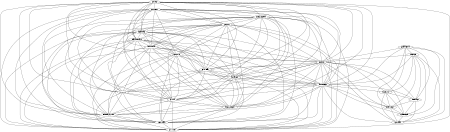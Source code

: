 graph G {
size="3,3";
node [fontsize=7, fontname="Helvetica"];
edge [fontsize=7, fontname="Helvetica"];
node0 [label="Raoul H Bain", width=0.27433100247,height=0.27433100247];
node1 [label="Boris L Blotto", width=0.27433100247,height=0.27433100247];
node2 [label="Jonathan A Campbell", width=0.27433100247,height=0.27433100247];
node3 [label="A Channing", width=0.27433100247,height=0.27433100247];
node4 [label="Rafael O De Sa", width=0.27433100247,height=0.27433100247];
node5 [label="Stephen C Donnellan", width=0.27433100247,height=0.27433100247];
node6 [label="Robert C Drewes", width=0.27433100247,height=0.27433100247];
node7 [label="Julián Faivovich", width=0.27433100247,height=0.27433100247];
node8 [label="Taran Grant", width=0.27433100247,height=0.27433100247];
node9 [label="David M Green", width=0.27433100247,height=0.27433100247];
node10 [label="Alexander Haas", width=0.27433100247,height=0.27433100247];
node11 [label="Celio F B Haddad", width=0.27433100247,height=0.27433100247];
node12 [label="John D Lynch", width=0.27433100247,height=0.27433100247];
node13 [label="Paul Moler", width=0.27433100247,height=0.27433100247];
node14 [label="Ronald A Nussbaum", width=0.27433100247,height=0.27433100247];
node15 [label="Christopher J Raxworthy", width=0.27433100247,height=0.27433100247];
node16 [label="Ward C Wheeler", width=0.27433100247,height=0.27433100247];
node17 [label="Mark Wilkinson", width=0.27433100247,height=0.27433100247];
node18 [label="Janalee P Caldwell", width=0.27433100247,height=0.27433100247];
node19 [label="Ron Gagliardo", width=0.27433100247,height=0.27433100247];
node20 [label="Philippe J R Kok", width=0.27433100247,height=0.27433100247];
node21 [label="D Bruce Means", width=0.27433100247,height=0.27433100247];
node22 [label="Brice P Noonan", width=0.27433100247,height=0.27433100247];
node23 [label="Walter E Schargel", width=0.27433100247,height=0.27433100247];
node24 [label="Ward Wheeler", width=0.27433100247,height=0.27433100247];
node0 -- node1 [label=""];
node0 -- node2 [label=""];
node0 -- node3 [label=""];
node0 -- node4 [label=""];
node0 -- node5 [label=""];
node0 -- node6 [label=""];
node0 -- node7 [label=""];
node0 -- node8 [label=""];
node0 -- node9 [label=""];
node0 -- node10 [label=""];
node0 -- node11 [label=""];
node0 -- node12 [label=""];
node0 -- node13 [label=""];
node0 -- node14 [label=""];
node0 -- node15 [label=""];
node0 -- node16 [label=""];
node0 -- node17 [label=""];
node1 -- node2 [label=""];
node1 -- node3 [label=""];
node1 -- node4 [label=""];
node1 -- node5 [label=""];
node1 -- node6 [label=""];
node1 -- node7 [label=""];
node1 -- node8 [label=""];
node1 -- node9 [label=""];
node1 -- node10 [label=""];
node1 -- node11 [label=""];
node1 -- node12 [label=""];
node1 -- node13 [label=""];
node1 -- node14 [label=""];
node1 -- node15 [label=""];
node1 -- node16 [label=""];
node1 -- node17 [label=""];
node18 -- node19 [label=""];
node18 -- node8 [label=""];
node18 -- node11 [label=""];
node18 -- node20 [label=""];
node18 -- node21 [label=""];
node18 -- node22 [label=""];
node18 -- node23 [label=""];
node18 -- node24 [label=""];
node2 -- node3 [label=""];
node2 -- node4 [label=""];
node2 -- node5 [label=""];
node2 -- node6 [label=""];
node2 -- node7 [label=""];
node2 -- node8 [label=""];
node2 -- node9 [label=""];
node2 -- node10 [label=""];
node2 -- node11 [label=""];
node2 -- node12 [label=""];
node2 -- node13 [label=""];
node2 -- node14 [label=""];
node2 -- node15 [label=""];
node2 -- node16 [label=""];
node2 -- node17 [label=""];
node3 -- node4 [label=""];
node3 -- node5 [label=""];
node3 -- node6 [label=""];
node3 -- node7 [label=""];
node3 -- node8 [label=""];
node3 -- node9 [label=""];
node3 -- node10 [label=""];
node3 -- node11 [label=""];
node3 -- node12 [label=""];
node3 -- node13 [label=""];
node3 -- node14 [label=""];
node3 -- node15 [label=""];
node3 -- node16 [label=""];
node3 -- node17 [label=""];
node4 -- node5 [label=""];
node4 -- node6 [label=""];
node4 -- node7 [label=""];
node4 -- node8 [label=""];
node4 -- node9 [label=""];
node4 -- node10 [label=""];
node4 -- node11 [label=""];
node4 -- node12 [label=""];
node4 -- node13 [label=""];
node4 -- node14 [label=""];
node4 -- node15 [label=""];
node4 -- node16 [label=""];
node4 -- node17 [label=""];
node5 -- node6 [label=""];
node5 -- node7 [label=""];
node5 -- node8 [label=""];
node5 -- node9 [label=""];
node5 -- node10 [label=""];
node5 -- node11 [label=""];
node5 -- node12 [label=""];
node5 -- node13 [label=""];
node5 -- node14 [label=""];
node5 -- node15 [label=""];
node5 -- node16 [label=""];
node5 -- node17 [label=""];
node6 -- node7 [label=""];
node6 -- node8 [label=""];
node6 -- node9 [label=""];
node6 -- node10 [label=""];
node6 -- node11 [label=""];
node6 -- node12 [label=""];
node6 -- node13 [label=""];
node6 -- node14 [label=""];
node6 -- node15 [label=""];
node6 -- node16 [label=""];
node6 -- node17 [label=""];
node7 -- node8 [label=""];
node7 -- node9 [label=""];
node7 -- node10 [label=""];
node7 -- node11 [label=""];
node7 -- node12 [label=""];
node7 -- node13 [label=""];
node7 -- node14 [label=""];
node7 -- node15 [label=""];
node7 -- node16 [label=""];
node7 -- node17 [label=""];
node19 -- node8 [label=""];
node19 -- node11 [label=""];
node19 -- node20 [label=""];
node19 -- node21 [label=""];
node19 -- node22 [label=""];
node19 -- node23 [label=""];
node19 -- node24 [label=""];
node8 -- node9 [label=""];
node8 -- node10 [label=""];
node8 -- node11 [label=""];
node8 -- node20 [label=""];
node8 -- node12 [label=""];
node8 -- node21 [label=""];
node8 -- node13 [label=""];
node8 -- node22 [label=""];
node8 -- node14 [label=""];
node8 -- node15 [label=""];
node8 -- node23 [label=""];
node8 -- node16 [label=""];
node8 -- node24 [label=""];
node8 -- node17 [label=""];
node9 -- node10 [label=""];
node9 -- node11 [label=""];
node9 -- node12 [label=""];
node9 -- node13 [label=""];
node9 -- node14 [label=""];
node9 -- node15 [label=""];
node9 -- node16 [label=""];
node9 -- node17 [label=""];
node10 -- node11 [label=""];
node10 -- node12 [label=""];
node10 -- node13 [label=""];
node10 -- node14 [label=""];
node10 -- node15 [label=""];
node10 -- node16 [label=""];
node10 -- node17 [label=""];
node11 -- node20 [label=""];
node11 -- node12 [label=""];
node11 -- node21 [label=""];
node11 -- node13 [label=""];
node11 -- node22 [label=""];
node11 -- node14 [label=""];
node11 -- node15 [label=""];
node11 -- node23 [label=""];
node11 -- node16 [label=""];
node11 -- node24 [label=""];
node11 -- node17 [label=""];
node20 -- node21 [label=""];
node20 -- node22 [label=""];
node20 -- node23 [label=""];
node20 -- node24 [label=""];
node12 -- node13 [label=""];
node12 -- node14 [label=""];
node12 -- node15 [label=""];
node12 -- node16 [label=""];
node12 -- node17 [label=""];
node21 -- node22 [label=""];
node21 -- node23 [label=""];
node21 -- node24 [label=""];
node13 -- node14 [label=""];
node13 -- node15 [label=""];
node13 -- node16 [label=""];
node13 -- node17 [label=""];
node22 -- node23 [label=""];
node22 -- node24 [label=""];
node14 -- node15 [label=""];
node14 -- node16 [label=""];
node14 -- node17 [label=""];
node15 -- node16 [label=""];
node15 -- node17 [label=""];
node23 -- node24 [label=""];
node16 -- node17 [label=""];
}


